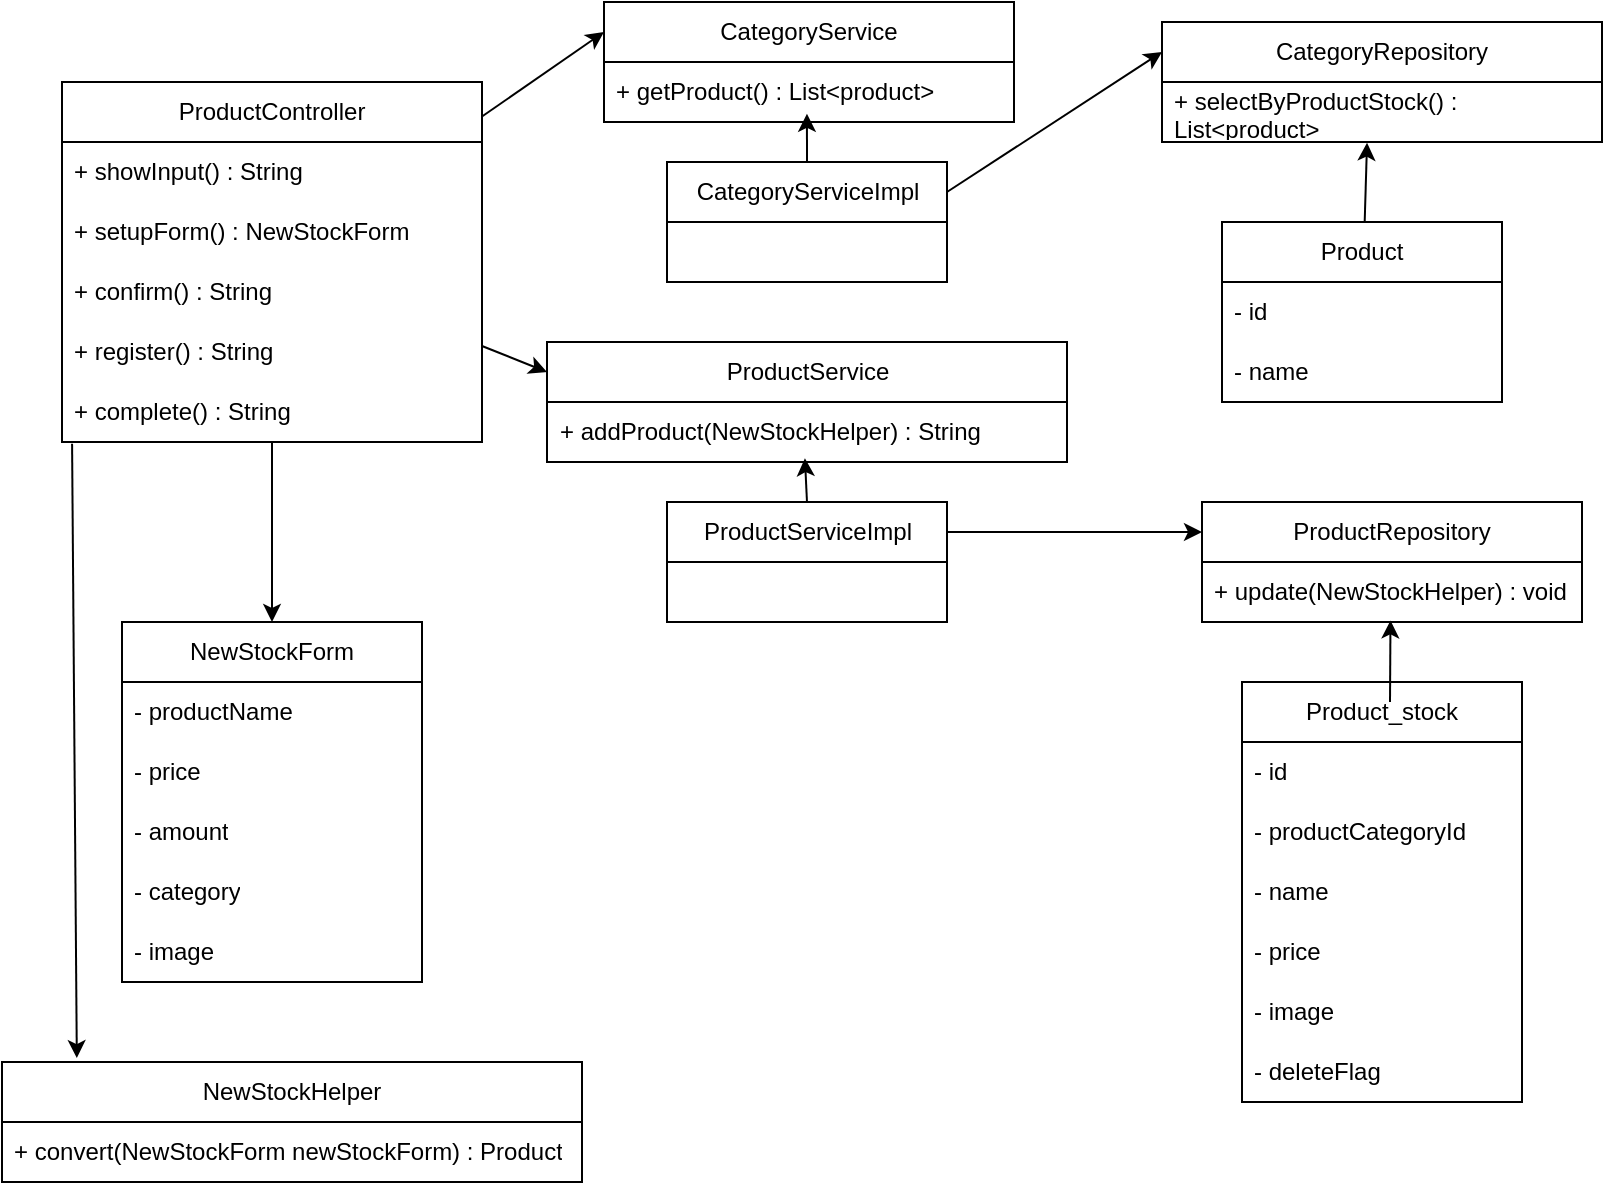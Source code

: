 <mxfile>
    <diagram id="Tgx3Dk1sf2je_vDI1AxA" name="ページ1">
        <mxGraphModel dx="875" dy="419" grid="1" gridSize="10" guides="1" tooltips="1" connect="1" arrows="1" fold="1" page="1" pageScale="1" pageWidth="850" pageHeight="1100" math="0" shadow="0">
            <root>
                <mxCell id="0"/>
                <mxCell id="1" parent="0"/>
                <mxCell id="62" style="edgeStyle=none;html=1;entryX=0;entryY=0.25;entryDx=0;entryDy=0;" parent="1" source="2" target="22" edge="1">
                    <mxGeometry relative="1" as="geometry"/>
                </mxCell>
                <mxCell id="63" style="edgeStyle=none;html=1;entryX=0;entryY=0.25;entryDx=0;entryDy=0;" parent="1" source="2" target="26" edge="1">
                    <mxGeometry relative="1" as="geometry"/>
                </mxCell>
                <mxCell id="2" value="ProductController" style="swimlane;fontStyle=0;childLayout=stackLayout;horizontal=1;startSize=30;horizontalStack=0;resizeParent=1;resizeParentMax=0;resizeLast=0;collapsible=1;marginBottom=0;whiteSpace=wrap;html=1;" parent="1" vertex="1">
                    <mxGeometry x="40" y="70" width="210" height="180" as="geometry"/>
                </mxCell>
                <mxCell id="3" value="+ showInput() : String" style="text;strokeColor=none;fillColor=none;align=left;verticalAlign=middle;spacingLeft=4;spacingRight=4;overflow=hidden;points=[[0,0.5],[1,0.5]];portConstraint=eastwest;rotatable=0;whiteSpace=wrap;html=1;" parent="2" vertex="1">
                    <mxGeometry y="30" width="210" height="30" as="geometry"/>
                </mxCell>
                <mxCell id="4" value="+ setupForm() : NewStockForm" style="text;strokeColor=none;fillColor=none;align=left;verticalAlign=middle;spacingLeft=4;spacingRight=4;overflow=hidden;points=[[0,0.5],[1,0.5]];portConstraint=eastwest;rotatable=0;whiteSpace=wrap;html=1;" parent="2" vertex="1">
                    <mxGeometry y="60" width="210" height="30" as="geometry"/>
                </mxCell>
                <mxCell id="5" value="+ confirm() : String" style="text;strokeColor=none;fillColor=none;align=left;verticalAlign=middle;spacingLeft=4;spacingRight=4;overflow=hidden;points=[[0,0.5],[1,0.5]];portConstraint=eastwest;rotatable=0;whiteSpace=wrap;html=1;" parent="2" vertex="1">
                    <mxGeometry y="90" width="210" height="30" as="geometry"/>
                </mxCell>
                <mxCell id="7" value="+ register() : String" style="text;strokeColor=none;fillColor=none;align=left;verticalAlign=middle;spacingLeft=4;spacingRight=4;overflow=hidden;points=[[0,0.5],[1,0.5]];portConstraint=eastwest;rotatable=0;whiteSpace=wrap;html=1;" parent="2" vertex="1">
                    <mxGeometry y="120" width="210" height="30" as="geometry"/>
                </mxCell>
                <mxCell id="6" value="+ complete() : String" style="text;strokeColor=none;fillColor=none;align=left;verticalAlign=middle;spacingLeft=4;spacingRight=4;overflow=hidden;points=[[0,0.5],[1,0.5]];portConstraint=eastwest;rotatable=0;whiteSpace=wrap;html=1;" parent="2" vertex="1">
                    <mxGeometry y="150" width="210" height="30" as="geometry"/>
                </mxCell>
                <mxCell id="8" value="NewStockForm" style="swimlane;fontStyle=0;childLayout=stackLayout;horizontal=1;startSize=30;horizontalStack=0;resizeParent=1;resizeParentMax=0;resizeLast=0;collapsible=1;marginBottom=0;whiteSpace=wrap;html=1;" parent="1" vertex="1">
                    <mxGeometry x="70" y="340" width="150" height="180" as="geometry"/>
                </mxCell>
                <mxCell id="9" value="- productName" style="text;strokeColor=none;fillColor=none;align=left;verticalAlign=middle;spacingLeft=4;spacingRight=4;overflow=hidden;points=[[0,0.5],[1,0.5]];portConstraint=eastwest;rotatable=0;whiteSpace=wrap;html=1;" parent="8" vertex="1">
                    <mxGeometry y="30" width="150" height="30" as="geometry"/>
                </mxCell>
                <mxCell id="10" value="- price" style="text;strokeColor=none;fillColor=none;align=left;verticalAlign=middle;spacingLeft=4;spacingRight=4;overflow=hidden;points=[[0,0.5],[1,0.5]];portConstraint=eastwest;rotatable=0;whiteSpace=wrap;html=1;" parent="8" vertex="1">
                    <mxGeometry y="60" width="150" height="30" as="geometry"/>
                </mxCell>
                <mxCell id="11" value="- amount" style="text;strokeColor=none;fillColor=none;align=left;verticalAlign=middle;spacingLeft=4;spacingRight=4;overflow=hidden;points=[[0,0.5],[1,0.5]];portConstraint=eastwest;rotatable=0;whiteSpace=wrap;html=1;" parent="8" vertex="1">
                    <mxGeometry y="90" width="150" height="30" as="geometry"/>
                </mxCell>
                <mxCell id="13" value="- category" style="text;strokeColor=none;fillColor=none;align=left;verticalAlign=middle;spacingLeft=4;spacingRight=4;overflow=hidden;points=[[0,0.5],[1,0.5]];portConstraint=eastwest;rotatable=0;whiteSpace=wrap;html=1;" parent="8" vertex="1">
                    <mxGeometry y="120" width="150" height="30" as="geometry"/>
                </mxCell>
                <mxCell id="12" value="- image" style="text;strokeColor=none;fillColor=none;align=left;verticalAlign=middle;spacingLeft=4;spacingRight=4;overflow=hidden;points=[[0,0.5],[1,0.5]];portConstraint=eastwest;rotatable=0;whiteSpace=wrap;html=1;" parent="8" vertex="1">
                    <mxGeometry y="150" width="150" height="30" as="geometry"/>
                </mxCell>
                <mxCell id="14" value="NewStockHelper" style="swimlane;fontStyle=0;childLayout=stackLayout;horizontal=1;startSize=30;horizontalStack=0;resizeParent=1;resizeParentMax=0;resizeLast=0;collapsible=1;marginBottom=0;whiteSpace=wrap;html=1;" parent="1" vertex="1">
                    <mxGeometry x="10" y="560" width="290" height="60" as="geometry"/>
                </mxCell>
                <mxCell id="15" value="+ convert(NewStockForm newStockForm) : Product" style="text;strokeColor=none;fillColor=none;align=left;verticalAlign=middle;spacingLeft=4;spacingRight=4;overflow=hidden;points=[[0,0.5],[1,0.5]];portConstraint=eastwest;rotatable=0;whiteSpace=wrap;html=1;" parent="14" vertex="1">
                    <mxGeometry y="30" width="290" height="30" as="geometry"/>
                </mxCell>
                <mxCell id="67" style="edgeStyle=none;html=1;entryX=0;entryY=0.25;entryDx=0;entryDy=0;exitX=1;exitY=0.25;exitDx=0;exitDy=0;" parent="1" source="42" target="34" edge="1">
                    <mxGeometry relative="1" as="geometry"/>
                </mxCell>
                <mxCell id="22" value="CategoryService" style="swimlane;fontStyle=0;childLayout=stackLayout;horizontal=1;startSize=30;horizontalStack=0;resizeParent=1;resizeParentMax=0;resizeLast=0;collapsible=1;marginBottom=0;whiteSpace=wrap;html=1;" parent="1" vertex="1">
                    <mxGeometry x="311" y="30" width="205" height="60" as="geometry"/>
                </mxCell>
                <mxCell id="23" value="+ getProduct() : List&amp;lt;product&amp;gt;" style="text;strokeColor=none;fillColor=none;align=left;verticalAlign=middle;spacingLeft=4;spacingRight=4;overflow=hidden;points=[[0,0.5],[1,0.5]];portConstraint=eastwest;rotatable=0;whiteSpace=wrap;html=1;" parent="22" vertex="1">
                    <mxGeometry y="30" width="205" height="30" as="geometry"/>
                </mxCell>
                <mxCell id="70" style="edgeStyle=none;html=1;entryX=0;entryY=0.25;entryDx=0;entryDy=0;exitX=1;exitY=0.25;exitDx=0;exitDy=0;" parent="1" source="46" target="38" edge="1">
                    <mxGeometry relative="1" as="geometry"/>
                </mxCell>
                <mxCell id="26" value="ProductService" style="swimlane;fontStyle=0;childLayout=stackLayout;horizontal=1;startSize=30;horizontalStack=0;resizeParent=1;resizeParentMax=0;resizeLast=0;collapsible=1;marginBottom=0;whiteSpace=wrap;html=1;" parent="1" vertex="1">
                    <mxGeometry x="282.5" y="200" width="260" height="60" as="geometry"/>
                </mxCell>
                <mxCell id="28" value="+ addProduct(NewStockHelper) : String" style="text;strokeColor=none;fillColor=none;align=left;verticalAlign=middle;spacingLeft=4;spacingRight=4;overflow=hidden;points=[[0,0.5],[1,0.5]];portConstraint=eastwest;rotatable=0;whiteSpace=wrap;html=1;" parent="26" vertex="1">
                    <mxGeometry y="30" width="260" height="30" as="geometry"/>
                </mxCell>
                <mxCell id="34" value="CategoryRepository" style="swimlane;fontStyle=0;childLayout=stackLayout;horizontal=1;startSize=30;horizontalStack=0;resizeParent=1;resizeParentMax=0;resizeLast=0;collapsible=1;marginBottom=0;whiteSpace=wrap;html=1;" parent="1" vertex="1">
                    <mxGeometry x="590" y="40" width="220" height="60" as="geometry"/>
                </mxCell>
                <mxCell id="36" value="+ selectByProductStock() : List&amp;lt;product&amp;gt;" style="text;strokeColor=none;fillColor=none;align=left;verticalAlign=middle;spacingLeft=4;spacingRight=4;overflow=hidden;points=[[0,0.5],[1,0.5]];portConstraint=eastwest;rotatable=0;whiteSpace=wrap;html=1;" parent="34" vertex="1">
                    <mxGeometry y="30" width="220" height="30" as="geometry"/>
                </mxCell>
                <mxCell id="38" value="ProductRepository" style="swimlane;fontStyle=0;childLayout=stackLayout;horizontal=1;startSize=30;horizontalStack=0;resizeParent=1;resizeParentMax=0;resizeLast=0;collapsible=1;marginBottom=0;whiteSpace=wrap;html=1;" parent="1" vertex="1">
                    <mxGeometry x="610" y="280" width="190" height="60" as="geometry"/>
                </mxCell>
                <mxCell id="39" value="+ update(NewStockHelper) : void" style="text;strokeColor=none;fillColor=none;align=left;verticalAlign=middle;spacingLeft=4;spacingRight=4;overflow=hidden;points=[[0,0.5],[1,0.5]];portConstraint=eastwest;rotatable=0;whiteSpace=wrap;html=1;" parent="38" vertex="1">
                    <mxGeometry y="30" width="190" height="30" as="geometry"/>
                </mxCell>
                <mxCell id="42" value="CategoryServiceImpl" style="swimlane;fontStyle=0;childLayout=stackLayout;horizontal=1;startSize=30;horizontalStack=0;resizeParent=1;resizeParentMax=0;resizeLast=0;collapsible=1;marginBottom=0;whiteSpace=wrap;html=1;" parent="1" vertex="1">
                    <mxGeometry x="342.5" y="110" width="140" height="60" as="geometry"/>
                </mxCell>
                <mxCell id="46" value="ProductServiceImpl" style="swimlane;fontStyle=0;childLayout=stackLayout;horizontal=1;startSize=30;horizontalStack=0;resizeParent=1;resizeParentMax=0;resizeLast=0;collapsible=1;marginBottom=0;whiteSpace=wrap;html=1;" parent="1" vertex="1">
                    <mxGeometry x="342.5" y="280" width="140" height="60" as="geometry"/>
                </mxCell>
                <mxCell id="50" value="Product" style="swimlane;fontStyle=0;childLayout=stackLayout;horizontal=1;startSize=30;horizontalStack=0;resizeParent=1;resizeParentMax=0;resizeLast=0;collapsible=1;marginBottom=0;whiteSpace=wrap;html=1;" parent="1" vertex="1">
                    <mxGeometry x="620" y="140" width="140" height="90" as="geometry"/>
                </mxCell>
                <mxCell id="51" value="- id" style="text;strokeColor=none;fillColor=none;align=left;verticalAlign=middle;spacingLeft=4;spacingRight=4;overflow=hidden;points=[[0,0.5],[1,0.5]];portConstraint=eastwest;rotatable=0;whiteSpace=wrap;html=1;" parent="50" vertex="1">
                    <mxGeometry y="30" width="140" height="30" as="geometry"/>
                </mxCell>
                <mxCell id="53" value="- name" style="text;strokeColor=none;fillColor=none;align=left;verticalAlign=middle;spacingLeft=4;spacingRight=4;overflow=hidden;points=[[0,0.5],[1,0.5]];portConstraint=eastwest;rotatable=0;whiteSpace=wrap;html=1;" parent="50" vertex="1">
                    <mxGeometry y="60" width="140" height="30" as="geometry"/>
                </mxCell>
                <mxCell id="54" value="Product_stock" style="swimlane;fontStyle=0;childLayout=stackLayout;horizontal=1;startSize=30;horizontalStack=0;resizeParent=1;resizeParentMax=0;resizeLast=0;collapsible=1;marginBottom=0;whiteSpace=wrap;html=1;" parent="1" vertex="1">
                    <mxGeometry x="630" y="370" width="140" height="210" as="geometry"/>
                </mxCell>
                <mxCell id="55" value="- id" style="text;strokeColor=none;fillColor=none;align=left;verticalAlign=middle;spacingLeft=4;spacingRight=4;overflow=hidden;points=[[0,0.5],[1,0.5]];portConstraint=eastwest;rotatable=0;whiteSpace=wrap;html=1;" parent="54" vertex="1">
                    <mxGeometry y="30" width="140" height="30" as="geometry"/>
                </mxCell>
                <mxCell id="56" value="- productCategoryId" style="text;strokeColor=none;fillColor=none;align=left;verticalAlign=middle;spacingLeft=4;spacingRight=4;overflow=hidden;points=[[0,0.5],[1,0.5]];portConstraint=eastwest;rotatable=0;whiteSpace=wrap;html=1;" parent="54" vertex="1">
                    <mxGeometry y="60" width="140" height="30" as="geometry"/>
                </mxCell>
                <mxCell id="57" value="- name" style="text;strokeColor=none;fillColor=none;align=left;verticalAlign=middle;spacingLeft=4;spacingRight=4;overflow=hidden;points=[[0,0.5],[1,0.5]];portConstraint=eastwest;rotatable=0;whiteSpace=wrap;html=1;" parent="54" vertex="1">
                    <mxGeometry y="90" width="140" height="30" as="geometry"/>
                </mxCell>
                <mxCell id="59" value="- price" style="text;strokeColor=none;fillColor=none;align=left;verticalAlign=middle;spacingLeft=4;spacingRight=4;overflow=hidden;points=[[0,0.5],[1,0.5]];portConstraint=eastwest;rotatable=0;whiteSpace=wrap;html=1;" parent="54" vertex="1">
                    <mxGeometry y="120" width="140" height="30" as="geometry"/>
                </mxCell>
                <mxCell id="58" value="- image" style="text;strokeColor=none;fillColor=none;align=left;verticalAlign=middle;spacingLeft=4;spacingRight=4;overflow=hidden;points=[[0,0.5],[1,0.5]];portConstraint=eastwest;rotatable=0;whiteSpace=wrap;html=1;" parent="54" vertex="1">
                    <mxGeometry y="150" width="140" height="30" as="geometry"/>
                </mxCell>
                <mxCell id="60" value="- deleteFlag" style="text;strokeColor=none;fillColor=none;align=left;verticalAlign=middle;spacingLeft=4;spacingRight=4;overflow=hidden;points=[[0,0.5],[1,0.5]];portConstraint=eastwest;rotatable=0;whiteSpace=wrap;html=1;" parent="54" vertex="1">
                    <mxGeometry y="180" width="140" height="30" as="geometry"/>
                </mxCell>
                <mxCell id="64" style="edgeStyle=none;html=1;exitX=0.5;exitY=0;exitDx=0;exitDy=0;entryX=0.495;entryY=0.863;entryDx=0;entryDy=0;entryPerimeter=0;" parent="1" source="42" target="23" edge="1">
                    <mxGeometry relative="1" as="geometry"/>
                </mxCell>
                <mxCell id="65" style="edgeStyle=none;html=1;exitX=0.5;exitY=0;exitDx=0;exitDy=0;entryX=0.496;entryY=0.937;entryDx=0;entryDy=0;entryPerimeter=0;" parent="1" source="46" target="28" edge="1">
                    <mxGeometry relative="1" as="geometry"/>
                </mxCell>
                <mxCell id="68" style="edgeStyle=none;html=1;entryX=0.466;entryY=1.011;entryDx=0;entryDy=0;entryPerimeter=0;" parent="1" source="50" target="36" edge="1">
                    <mxGeometry relative="1" as="geometry"/>
                </mxCell>
                <mxCell id="69" style="edgeStyle=none;html=1;entryX=0.496;entryY=0.974;entryDx=0;entryDy=0;entryPerimeter=0;" parent="1" target="39" edge="1">
                    <mxGeometry relative="1" as="geometry">
                        <mxPoint x="704" y="380" as="sourcePoint"/>
                    </mxGeometry>
                </mxCell>
                <mxCell id="72" value="" style="endArrow=classic;html=1;entryX=0.5;entryY=0;entryDx=0;entryDy=0;" parent="1" target="8" edge="1">
                    <mxGeometry width="50" height="50" relative="1" as="geometry">
                        <mxPoint x="145" y="250" as="sourcePoint"/>
                        <mxPoint x="330" y="310" as="targetPoint"/>
                    </mxGeometry>
                </mxCell>
                <mxCell id="73" value="" style="endArrow=classic;html=1;exitX=0.024;exitY=1.029;exitDx=0;exitDy=0;exitPerimeter=0;entryX=0.129;entryY=-0.033;entryDx=0;entryDy=0;entryPerimeter=0;" parent="1" source="6" target="14" edge="1">
                    <mxGeometry width="50" height="50" relative="1" as="geometry">
                        <mxPoint x="180" y="470" as="sourcePoint"/>
                        <mxPoint x="230" y="420" as="targetPoint"/>
                    </mxGeometry>
                </mxCell>
            </root>
        </mxGraphModel>
    </diagram>
</mxfile>
